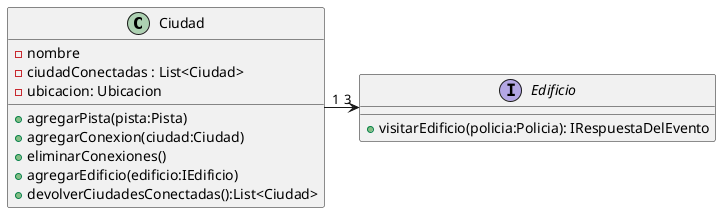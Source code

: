 @startuml
class Ciudad
{
    - nombre
    - ciudadConectadas : List<Ciudad>
    - ubicacion: Ubicacion
    + agregarPista(pista:Pista)
    + agregarConexion(ciudad:Ciudad)
    + eliminarConexiones()
    + agregarEdificio(edificio:IEdificio)
    + devolverCiudadesConectadas():List<Ciudad>
}
interface Edificio
{
    + visitarEdificio(policia:Policia): IRespuestaDelEvento
}

Ciudad "1"-> "3"  Edificio
@enduml